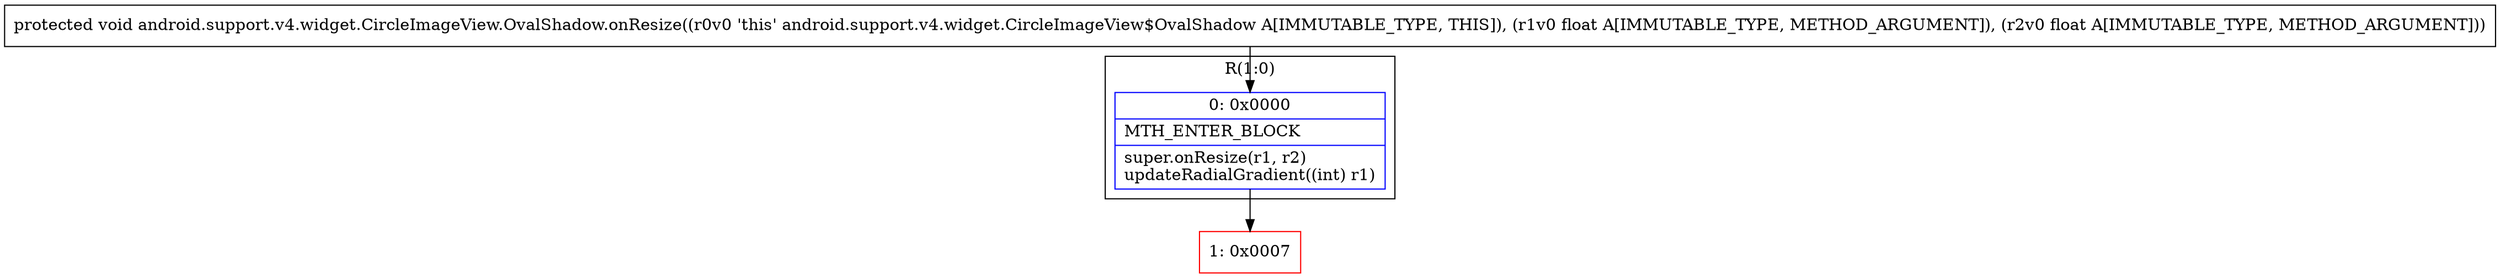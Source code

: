 digraph "CFG forandroid.support.v4.widget.CircleImageView.OvalShadow.onResize(FF)V" {
subgraph cluster_Region_437711522 {
label = "R(1:0)";
node [shape=record,color=blue];
Node_0 [shape=record,label="{0\:\ 0x0000|MTH_ENTER_BLOCK\l|super.onResize(r1, r2)\lupdateRadialGradient((int) r1)\l}"];
}
Node_1 [shape=record,color=red,label="{1\:\ 0x0007}"];
MethodNode[shape=record,label="{protected void android.support.v4.widget.CircleImageView.OvalShadow.onResize((r0v0 'this' android.support.v4.widget.CircleImageView$OvalShadow A[IMMUTABLE_TYPE, THIS]), (r1v0 float A[IMMUTABLE_TYPE, METHOD_ARGUMENT]), (r2v0 float A[IMMUTABLE_TYPE, METHOD_ARGUMENT])) }"];
MethodNode -> Node_0;
Node_0 -> Node_1;
}

